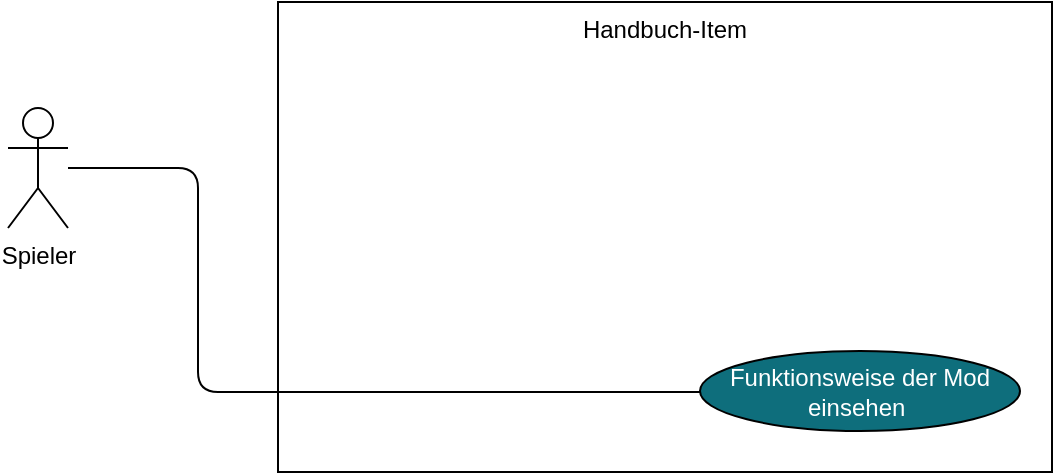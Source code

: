 <mxfile version="22.1.4" type="github">
  <diagram name="Seite-1" id="47VuI0KYNX6qi21zTM0Q">
    <mxGraphModel dx="1009" dy="542" grid="1" gridSize="10" guides="1" tooltips="1" connect="1" arrows="1" fold="1" page="1" pageScale="1" pageWidth="827" pageHeight="1169" math="0" shadow="0">
      <root>
        <mxCell id="0" />
        <mxCell id="1" parent="0" />
        <mxCell id="XRhFK9jpqbsbtbAOyWkq-1" value="Handbuch-Item" style="whiteSpace=wrap;html=1;fillColor=none;verticalAlign=top;" vertex="1" parent="1">
          <mxGeometry x="269" y="315" width="387" height="235" as="geometry" />
        </mxCell>
        <mxCell id="XRhFK9jpqbsbtbAOyWkq-4" value="Spieler" style="shape=umlActor;verticalLabelPosition=bottom;labelBackgroundColor=#ffffff;verticalAlign=top;html=1;fillColor=none;" vertex="1" parent="1">
          <mxGeometry x="134" y="368" width="30" height="60" as="geometry" />
        </mxCell>
        <mxCell id="XRhFK9jpqbsbtbAOyWkq-5" value="Funktionsweise der Mod einsehen&amp;nbsp;" style="ellipse;whiteSpace=wrap;html=1;fillColor=#0e6e7c;fontColor=#FFFFFF;" vertex="1" parent="1">
          <mxGeometry x="480" y="489.5" width="160" height="40" as="geometry" />
        </mxCell>
        <mxCell id="XRhFK9jpqbsbtbAOyWkq-8" style="edgeStyle=orthogonalEdgeStyle;rounded=1;orthogonalLoop=1;jettySize=auto;html=1;endArrow=none;endFill=0;" edge="1" parent="1" source="XRhFK9jpqbsbtbAOyWkq-4" target="XRhFK9jpqbsbtbAOyWkq-5">
          <mxGeometry relative="1" as="geometry">
            <mxPoint x="109" y="408.345" as="sourcePoint" />
            <mxPoint x="360.002" y="407.655" as="targetPoint" />
            <Array as="points">
              <mxPoint x="229" y="398" />
              <mxPoint x="229" y="510" />
            </Array>
          </mxGeometry>
        </mxCell>
      </root>
    </mxGraphModel>
  </diagram>
</mxfile>
